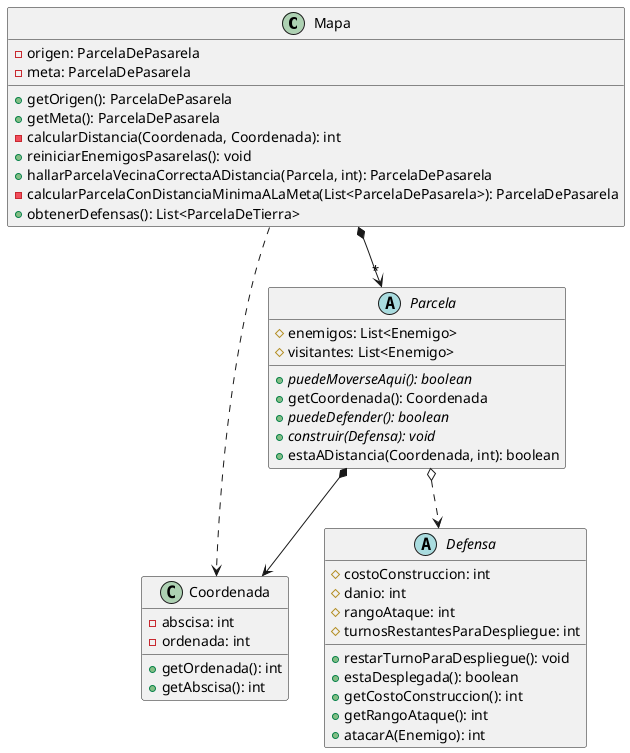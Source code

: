 @startuml


Mapa *-->"*" Parcela
Mapa ..> Coordenada

Parcela *--> Coordenada
Parcela o..> Defensa



class Mapa {
  - origen: ParcelaDePasarela
  - meta: ParcelaDePasarela

  + getOrigen(): ParcelaDePasarela
  + getMeta(): ParcelaDePasarela
  - calcularDistancia(Coordenada, Coordenada): int
  + reiniciarEnemigosPasarelas(): void
  + hallarParcelaVecinaCorrectaADistancia(Parcela, int): ParcelaDePasarela
  - calcularParcelaConDistanciaMinimaALaMeta(List<ParcelaDePasarela>): ParcelaDePasarela
  + obtenerDefensas(): List<ParcelaDeTierra>

}
class Coordenada {
  - abscisa: int
  - ordenada: int
  + getOrdenada(): int
  + getAbscisa(): int
}

abstract Parcela {
  # enemigos: List<Enemigo>
  # visitantes: List<Enemigo>

  + {abstract} puedeMoverseAqui(): boolean
  + getCoordenada(): Coordenada
  + {abstract} puedeDefender(): boolean
  + {abstract} construir(Defensa): void
  + estaADistancia(Coordenada, int): boolean

}


abstract Defensa {
  # costoConstruccion: int
  # danio: int
  # rangoAtaque: int
  # turnosRestantesParaDespliegue: int
  + restarTurnoParaDespliegue(): void
  + estaDesplegada(): boolean
  + getCostoConstruccion(): int
  + getRangoAtaque(): int
  + atacarA(Enemigo): int
}

@enduml
```